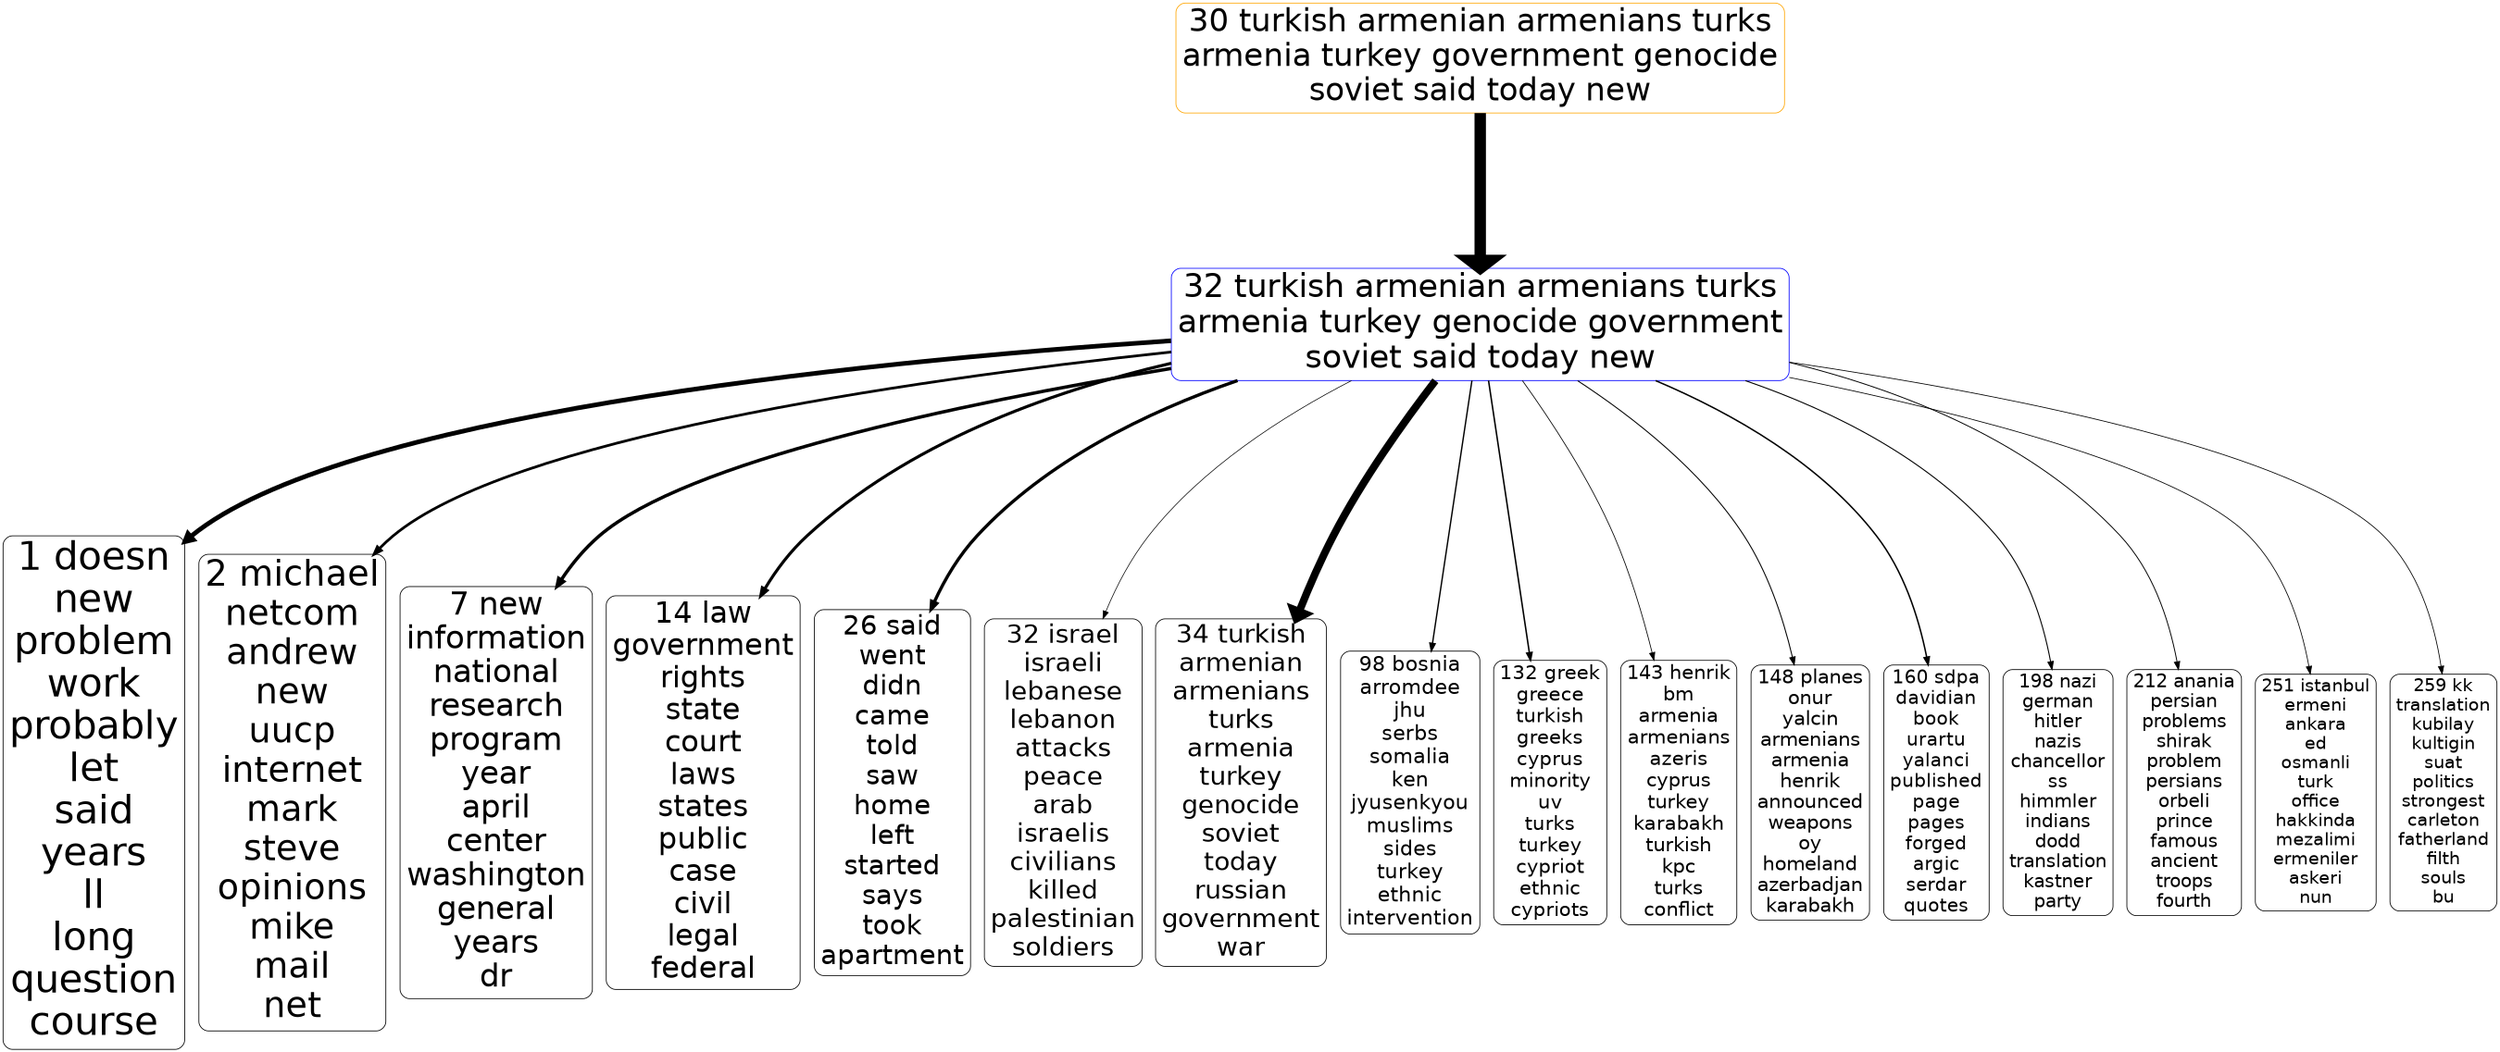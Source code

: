 digraph G {
size="18,18!";ranksep=4; ratio = auto; layers="1:2:3:4:5";
graph [fontname = "helvetica"];node [fontname = "helvetica"];edge [fontname = "helvetica"];ranksep=2.8;
"3_30" [ rank =3,fontsize =40.911, shape=box, style="rounded", color=orange, label="30 turkish armenian armenians turks
armenia turkey government genocide
soviet said today new"]
"3_30" -> "2_32" [penwidth=14.8332,dir=forward]
"2_32" [rank =4,fontsize =41.5821, shape=box, style="rounded", color=blue,label="32 turkish armenian armenians turks
armenia turkey genocide government
soviet said today new"]
"2_32" [ rank =2,fontsize =41.5821, shape=box, style="rounded", color=blue, label="32 turkish armenian armenians turks
armenia turkey genocide government
soviet said today new"]
"2_32" -> "1_1" [penwidth=6.0079,dir=forward]
"1_1" [rank =3,fontsize =50, shape=box, style="rounded", color=black,label="1 doesn
new
problem
work
probably
let
said
years
ll
long
question
course"]
"2_32" -> "1_2" [penwidth=3.5054,dir=forward]
"1_2" [rank =3,fontsize =46.1741, shape=box, style="rounded", color=black,label="2 michael
netcom
andrew
new
uucp
internet
mark
steve
opinions
mike
mail
net"]
"2_32" -> "1_7" [penwidth=4.3712,dir=forward]
"1_7" [rank =3,fontsize =40.4508, shape=box, style="rounded", color=black,label="7 new
information
national
research
program
year
april
center
washington
general
years
dr"]
"2_32" -> "1_14" [penwidth=3.9385,dir=forward]
"1_14" [rank =3,fontsize =38.5467, shape=box, style="rounded", color=black,label="14 law
government
rights
state
court
laws
states
public
case
civil
legal
federal"]
"2_32" -> "1_26" [penwidth=4.1976,dir=forward]
"1_26" [rank =3,fontsize =35.2628, shape=box, style="rounded", color=black,label="26 said
went
didn
came
told
saw
home
left
started
says
took
apartment"]
"2_32" -> "1_32" [penwidth=0.86969,dir=forward]
"1_32" [rank =3,fontsize =33.7703, shape=box, style="rounded", color=black,label="32 israel
israeli
lebanese
lebanon
attacks
peace
arab
israelis
civilians
killed
palestinian
soldiers"]
"2_32" -> "1_34" [penwidth=9.8287,dir=forward]
"1_34" [rank =3,fontsize =33.6645, shape=box, style="rounded", color=black,label="34 turkish
armenian
armenians
turks
armenia
turkey
genocide
soviet
today
russian
government
war"]
"2_32" -> "1_98" [penwidth=1.7642,dir=forward]
"1_98" [rank =3,fontsize =26.9347, shape=box, style="rounded", color=black,label="98 bosnia
arromdee
jhu
serbs
somalia
ken
jyusenkyou
muslims
sides
turkey
ethnic
intervention"]
"2_32" -> "1_132" [penwidth=1.9319,dir=forward]
"1_132" [rank =3,fontsize =25.5547, shape=box, style="rounded", color=black,label="132 greek
greece
turkish
greeks
cyprus
minority
uv
turks
turkey
cypriot
ethnic
cypriots"]
"2_32" -> "1_143" [penwidth=1.0022,dir=forward]
"1_143" [rank =3,fontsize =25.1701, shape=box, style="rounded", color=black,label="143 henrik
bm
armenia
armenians
azeris
cyprus
turkey
karabakh
turkish
kpc
turks
conflict"]
"2_32" -> "1_148" [penwidth=1.2745,dir=forward]
"1_148" [rank =3,fontsize =24.9013, shape=box, style="rounded", color=black,label="148 planes
onur
yalcin
armenians
armenia
henrik
announced
weapons
oy
homeland
azerbadjan
karabakh"]
"2_32" -> "1_160" [penwidth=1.8995,dir=forward]
"1_160" [rank =3,fontsize =24.6534, shape=box, style="rounded", color=black,label="160 sdpa
davidian
book
urartu
yalanci
published
page
pages
forged
argic
serdar
quotes"]
"2_32" -> "1_198" [penwidth=1.3222,dir=forward]
"1_198" [rank =3,fontsize =23.8635, shape=box, style="rounded", color=black,label="198 nazi
german
hitler
nazis
chancellor
ss
himmler
indians
dodd
translation
kastner
party"]
"2_32" -> "1_212" [penwidth=1.1732,dir=forward]
"1_212" [rank =3,fontsize =23.5255, shape=box, style="rounded", color=black,label="212 anania
persian
problems
shirak
problem
persians
orbeli
prince
famous
ancient
troops
fourth"]
"2_32" -> "1_251" [penwidth=1.0022,dir=forward]
"1_251" [rank =3,fontsize =22.8801, shape=box, style="rounded", color=black,label="251 istanbul
ermeni
ankara
ed
osmanli
turk
office
hakkinda
mezalimi
ermeniler
askeri
nun"]
"2_32" -> "1_259" [penwidth=1.0022,dir=forward]
"1_259" [rank =3,fontsize =22.7074, shape=box, style="rounded", color=black,label="259 kk
translation
kubilay
kultigin
suat
politics
strongest
carleton
fatherland
filth
souls
bu"]
{rank=same; "1_1" "1_2" "1_7" "1_14" "1_26" "1_32" "1_34" "1_98" "1_132" "1_143" "1_148" "1_160" "1_198" "1_212" "1_251" "1_259"}{rank=same; "2_32" "2_32"}{rank=same; "3_30"}{rank=same;}{rank=same;}}